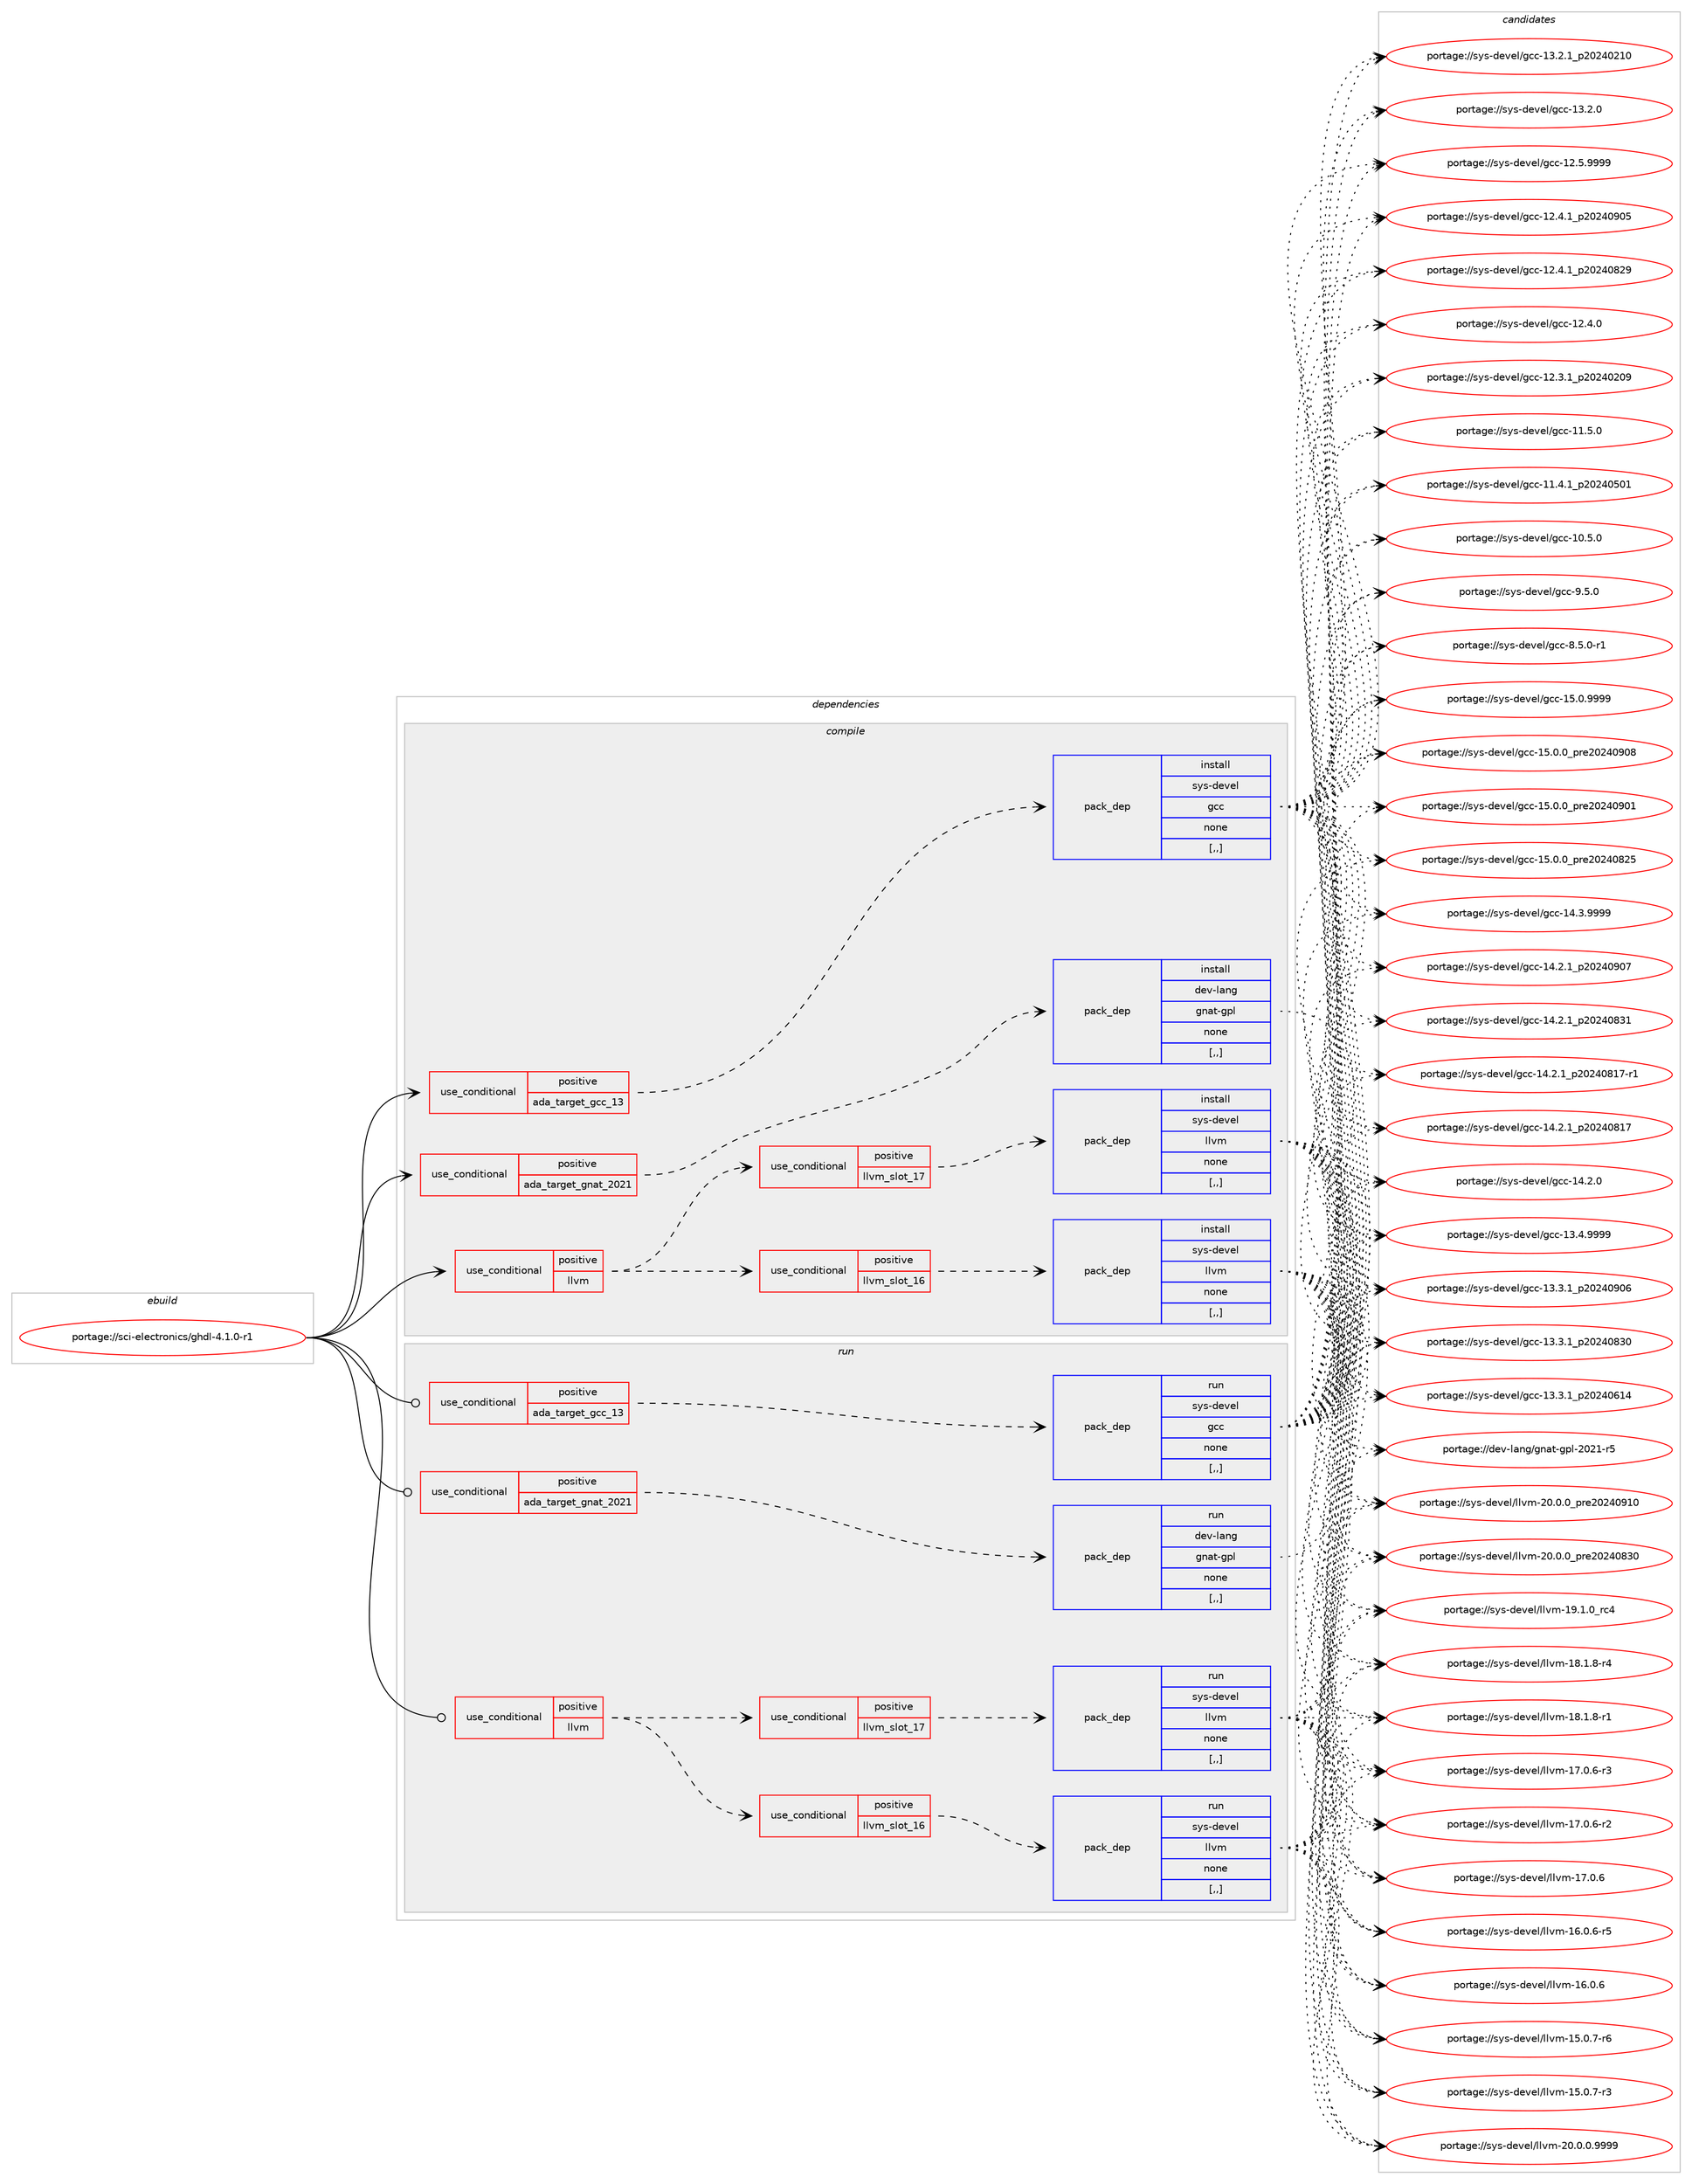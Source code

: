 digraph prolog {

# *************
# Graph options
# *************

newrank=true;
concentrate=true;
compound=true;
graph [rankdir=LR,fontname=Helvetica,fontsize=10,ranksep=1.5];#, ranksep=2.5, nodesep=0.2];
edge  [arrowhead=vee];
node  [fontname=Helvetica,fontsize=10];

# **********
# The ebuild
# **********

subgraph cluster_leftcol {
color=gray;
label=<<i>ebuild</i>>;
id [label="portage://sci-electronics/ghdl-4.1.0-r1", color=red, width=4, href="../sci-electronics/ghdl-4.1.0-r1.svg"];
}

# ****************
# The dependencies
# ****************

subgraph cluster_midcol {
color=gray;
label=<<i>dependencies</i>>;
subgraph cluster_compile {
fillcolor="#eeeeee";
style=filled;
label=<<i>compile</i>>;
subgraph cond237937 {
dependency904177 [label=<<TABLE BORDER="0" CELLBORDER="1" CELLSPACING="0" CELLPADDING="4"><TR><TD ROWSPAN="3" CELLPADDING="10">use_conditional</TD></TR><TR><TD>positive</TD></TR><TR><TD>ada_target_gcc_13</TD></TR></TABLE>>, shape=none, color=red];
subgraph pack659658 {
dependency904178 [label=<<TABLE BORDER="0" CELLBORDER="1" CELLSPACING="0" CELLPADDING="4" WIDTH="220"><TR><TD ROWSPAN="6" CELLPADDING="30">pack_dep</TD></TR><TR><TD WIDTH="110">install</TD></TR><TR><TD>sys-devel</TD></TR><TR><TD>gcc</TD></TR><TR><TD>none</TD></TR><TR><TD>[,,]</TD></TR></TABLE>>, shape=none, color=blue];
}
dependency904177:e -> dependency904178:w [weight=20,style="dashed",arrowhead="vee"];
}
id:e -> dependency904177:w [weight=20,style="solid",arrowhead="vee"];
subgraph cond237938 {
dependency904179 [label=<<TABLE BORDER="0" CELLBORDER="1" CELLSPACING="0" CELLPADDING="4"><TR><TD ROWSPAN="3" CELLPADDING="10">use_conditional</TD></TR><TR><TD>positive</TD></TR><TR><TD>ada_target_gnat_2021</TD></TR></TABLE>>, shape=none, color=red];
subgraph pack659659 {
dependency904180 [label=<<TABLE BORDER="0" CELLBORDER="1" CELLSPACING="0" CELLPADDING="4" WIDTH="220"><TR><TD ROWSPAN="6" CELLPADDING="30">pack_dep</TD></TR><TR><TD WIDTH="110">install</TD></TR><TR><TD>dev-lang</TD></TR><TR><TD>gnat-gpl</TD></TR><TR><TD>none</TD></TR><TR><TD>[,,]</TD></TR></TABLE>>, shape=none, color=blue];
}
dependency904179:e -> dependency904180:w [weight=20,style="dashed",arrowhead="vee"];
}
id:e -> dependency904179:w [weight=20,style="solid",arrowhead="vee"];
subgraph cond237939 {
dependency904181 [label=<<TABLE BORDER="0" CELLBORDER="1" CELLSPACING="0" CELLPADDING="4"><TR><TD ROWSPAN="3" CELLPADDING="10">use_conditional</TD></TR><TR><TD>positive</TD></TR><TR><TD>llvm</TD></TR></TABLE>>, shape=none, color=red];
subgraph cond237940 {
dependency904182 [label=<<TABLE BORDER="0" CELLBORDER="1" CELLSPACING="0" CELLPADDING="4"><TR><TD ROWSPAN="3" CELLPADDING="10">use_conditional</TD></TR><TR><TD>positive</TD></TR><TR><TD>llvm_slot_16</TD></TR></TABLE>>, shape=none, color=red];
subgraph pack659660 {
dependency904183 [label=<<TABLE BORDER="0" CELLBORDER="1" CELLSPACING="0" CELLPADDING="4" WIDTH="220"><TR><TD ROWSPAN="6" CELLPADDING="30">pack_dep</TD></TR><TR><TD WIDTH="110">install</TD></TR><TR><TD>sys-devel</TD></TR><TR><TD>llvm</TD></TR><TR><TD>none</TD></TR><TR><TD>[,,]</TD></TR></TABLE>>, shape=none, color=blue];
}
dependency904182:e -> dependency904183:w [weight=20,style="dashed",arrowhead="vee"];
}
dependency904181:e -> dependency904182:w [weight=20,style="dashed",arrowhead="vee"];
subgraph cond237941 {
dependency904184 [label=<<TABLE BORDER="0" CELLBORDER="1" CELLSPACING="0" CELLPADDING="4"><TR><TD ROWSPAN="3" CELLPADDING="10">use_conditional</TD></TR><TR><TD>positive</TD></TR><TR><TD>llvm_slot_17</TD></TR></TABLE>>, shape=none, color=red];
subgraph pack659661 {
dependency904185 [label=<<TABLE BORDER="0" CELLBORDER="1" CELLSPACING="0" CELLPADDING="4" WIDTH="220"><TR><TD ROWSPAN="6" CELLPADDING="30">pack_dep</TD></TR><TR><TD WIDTH="110">install</TD></TR><TR><TD>sys-devel</TD></TR><TR><TD>llvm</TD></TR><TR><TD>none</TD></TR><TR><TD>[,,]</TD></TR></TABLE>>, shape=none, color=blue];
}
dependency904184:e -> dependency904185:w [weight=20,style="dashed",arrowhead="vee"];
}
dependency904181:e -> dependency904184:w [weight=20,style="dashed",arrowhead="vee"];
}
id:e -> dependency904181:w [weight=20,style="solid",arrowhead="vee"];
}
subgraph cluster_compileandrun {
fillcolor="#eeeeee";
style=filled;
label=<<i>compile and run</i>>;
}
subgraph cluster_run {
fillcolor="#eeeeee";
style=filled;
label=<<i>run</i>>;
subgraph cond237942 {
dependency904186 [label=<<TABLE BORDER="0" CELLBORDER="1" CELLSPACING="0" CELLPADDING="4"><TR><TD ROWSPAN="3" CELLPADDING="10">use_conditional</TD></TR><TR><TD>positive</TD></TR><TR><TD>ada_target_gcc_13</TD></TR></TABLE>>, shape=none, color=red];
subgraph pack659662 {
dependency904187 [label=<<TABLE BORDER="0" CELLBORDER="1" CELLSPACING="0" CELLPADDING="4" WIDTH="220"><TR><TD ROWSPAN="6" CELLPADDING="30">pack_dep</TD></TR><TR><TD WIDTH="110">run</TD></TR><TR><TD>sys-devel</TD></TR><TR><TD>gcc</TD></TR><TR><TD>none</TD></TR><TR><TD>[,,]</TD></TR></TABLE>>, shape=none, color=blue];
}
dependency904186:e -> dependency904187:w [weight=20,style="dashed",arrowhead="vee"];
}
id:e -> dependency904186:w [weight=20,style="solid",arrowhead="odot"];
subgraph cond237943 {
dependency904188 [label=<<TABLE BORDER="0" CELLBORDER="1" CELLSPACING="0" CELLPADDING="4"><TR><TD ROWSPAN="3" CELLPADDING="10">use_conditional</TD></TR><TR><TD>positive</TD></TR><TR><TD>ada_target_gnat_2021</TD></TR></TABLE>>, shape=none, color=red];
subgraph pack659663 {
dependency904189 [label=<<TABLE BORDER="0" CELLBORDER="1" CELLSPACING="0" CELLPADDING="4" WIDTH="220"><TR><TD ROWSPAN="6" CELLPADDING="30">pack_dep</TD></TR><TR><TD WIDTH="110">run</TD></TR><TR><TD>dev-lang</TD></TR><TR><TD>gnat-gpl</TD></TR><TR><TD>none</TD></TR><TR><TD>[,,]</TD></TR></TABLE>>, shape=none, color=blue];
}
dependency904188:e -> dependency904189:w [weight=20,style="dashed",arrowhead="vee"];
}
id:e -> dependency904188:w [weight=20,style="solid",arrowhead="odot"];
subgraph cond237944 {
dependency904190 [label=<<TABLE BORDER="0" CELLBORDER="1" CELLSPACING="0" CELLPADDING="4"><TR><TD ROWSPAN="3" CELLPADDING="10">use_conditional</TD></TR><TR><TD>positive</TD></TR><TR><TD>llvm</TD></TR></TABLE>>, shape=none, color=red];
subgraph cond237945 {
dependency904191 [label=<<TABLE BORDER="0" CELLBORDER="1" CELLSPACING="0" CELLPADDING="4"><TR><TD ROWSPAN="3" CELLPADDING="10">use_conditional</TD></TR><TR><TD>positive</TD></TR><TR><TD>llvm_slot_16</TD></TR></TABLE>>, shape=none, color=red];
subgraph pack659664 {
dependency904192 [label=<<TABLE BORDER="0" CELLBORDER="1" CELLSPACING="0" CELLPADDING="4" WIDTH="220"><TR><TD ROWSPAN="6" CELLPADDING="30">pack_dep</TD></TR><TR><TD WIDTH="110">run</TD></TR><TR><TD>sys-devel</TD></TR><TR><TD>llvm</TD></TR><TR><TD>none</TD></TR><TR><TD>[,,]</TD></TR></TABLE>>, shape=none, color=blue];
}
dependency904191:e -> dependency904192:w [weight=20,style="dashed",arrowhead="vee"];
}
dependency904190:e -> dependency904191:w [weight=20,style="dashed",arrowhead="vee"];
subgraph cond237946 {
dependency904193 [label=<<TABLE BORDER="0" CELLBORDER="1" CELLSPACING="0" CELLPADDING="4"><TR><TD ROWSPAN="3" CELLPADDING="10">use_conditional</TD></TR><TR><TD>positive</TD></TR><TR><TD>llvm_slot_17</TD></TR></TABLE>>, shape=none, color=red];
subgraph pack659665 {
dependency904194 [label=<<TABLE BORDER="0" CELLBORDER="1" CELLSPACING="0" CELLPADDING="4" WIDTH="220"><TR><TD ROWSPAN="6" CELLPADDING="30">pack_dep</TD></TR><TR><TD WIDTH="110">run</TD></TR><TR><TD>sys-devel</TD></TR><TR><TD>llvm</TD></TR><TR><TD>none</TD></TR><TR><TD>[,,]</TD></TR></TABLE>>, shape=none, color=blue];
}
dependency904193:e -> dependency904194:w [weight=20,style="dashed",arrowhead="vee"];
}
dependency904190:e -> dependency904193:w [weight=20,style="dashed",arrowhead="vee"];
}
id:e -> dependency904190:w [weight=20,style="solid",arrowhead="odot"];
}
}

# **************
# The candidates
# **************

subgraph cluster_choices {
rank=same;
color=gray;
label=<<i>candidates</i>>;

subgraph choice659658 {
color=black;
nodesep=1;
choice1151211154510010111810110847103999945495346484657575757 [label="portage://sys-devel/gcc-15.0.9999", color=red, width=4,href="../sys-devel/gcc-15.0.9999.svg"];
choice1151211154510010111810110847103999945495346484648951121141015048505248574856 [label="portage://sys-devel/gcc-15.0.0_pre20240908", color=red, width=4,href="../sys-devel/gcc-15.0.0_pre20240908.svg"];
choice1151211154510010111810110847103999945495346484648951121141015048505248574849 [label="portage://sys-devel/gcc-15.0.0_pre20240901", color=red, width=4,href="../sys-devel/gcc-15.0.0_pre20240901.svg"];
choice1151211154510010111810110847103999945495346484648951121141015048505248565053 [label="portage://sys-devel/gcc-15.0.0_pre20240825", color=red, width=4,href="../sys-devel/gcc-15.0.0_pre20240825.svg"];
choice1151211154510010111810110847103999945495246514657575757 [label="portage://sys-devel/gcc-14.3.9999", color=red, width=4,href="../sys-devel/gcc-14.3.9999.svg"];
choice1151211154510010111810110847103999945495246504649951125048505248574855 [label="portage://sys-devel/gcc-14.2.1_p20240907", color=red, width=4,href="../sys-devel/gcc-14.2.1_p20240907.svg"];
choice1151211154510010111810110847103999945495246504649951125048505248565149 [label="portage://sys-devel/gcc-14.2.1_p20240831", color=red, width=4,href="../sys-devel/gcc-14.2.1_p20240831.svg"];
choice11512111545100101118101108471039999454952465046499511250485052485649554511449 [label="portage://sys-devel/gcc-14.2.1_p20240817-r1", color=red, width=4,href="../sys-devel/gcc-14.2.1_p20240817-r1.svg"];
choice1151211154510010111810110847103999945495246504649951125048505248564955 [label="portage://sys-devel/gcc-14.2.1_p20240817", color=red, width=4,href="../sys-devel/gcc-14.2.1_p20240817.svg"];
choice1151211154510010111810110847103999945495246504648 [label="portage://sys-devel/gcc-14.2.0", color=red, width=4,href="../sys-devel/gcc-14.2.0.svg"];
choice1151211154510010111810110847103999945495146524657575757 [label="portage://sys-devel/gcc-13.4.9999", color=red, width=4,href="../sys-devel/gcc-13.4.9999.svg"];
choice1151211154510010111810110847103999945495146514649951125048505248574854 [label="portage://sys-devel/gcc-13.3.1_p20240906", color=red, width=4,href="../sys-devel/gcc-13.3.1_p20240906.svg"];
choice1151211154510010111810110847103999945495146514649951125048505248565148 [label="portage://sys-devel/gcc-13.3.1_p20240830", color=red, width=4,href="../sys-devel/gcc-13.3.1_p20240830.svg"];
choice1151211154510010111810110847103999945495146514649951125048505248544952 [label="portage://sys-devel/gcc-13.3.1_p20240614", color=red, width=4,href="../sys-devel/gcc-13.3.1_p20240614.svg"];
choice1151211154510010111810110847103999945495146504649951125048505248504948 [label="portage://sys-devel/gcc-13.2.1_p20240210", color=red, width=4,href="../sys-devel/gcc-13.2.1_p20240210.svg"];
choice1151211154510010111810110847103999945495146504648 [label="portage://sys-devel/gcc-13.2.0", color=red, width=4,href="../sys-devel/gcc-13.2.0.svg"];
choice1151211154510010111810110847103999945495046534657575757 [label="portage://sys-devel/gcc-12.5.9999", color=red, width=4,href="../sys-devel/gcc-12.5.9999.svg"];
choice1151211154510010111810110847103999945495046524649951125048505248574853 [label="portage://sys-devel/gcc-12.4.1_p20240905", color=red, width=4,href="../sys-devel/gcc-12.4.1_p20240905.svg"];
choice1151211154510010111810110847103999945495046524649951125048505248565057 [label="portage://sys-devel/gcc-12.4.1_p20240829", color=red, width=4,href="../sys-devel/gcc-12.4.1_p20240829.svg"];
choice1151211154510010111810110847103999945495046524648 [label="portage://sys-devel/gcc-12.4.0", color=red, width=4,href="../sys-devel/gcc-12.4.0.svg"];
choice1151211154510010111810110847103999945495046514649951125048505248504857 [label="portage://sys-devel/gcc-12.3.1_p20240209", color=red, width=4,href="../sys-devel/gcc-12.3.1_p20240209.svg"];
choice1151211154510010111810110847103999945494946534648 [label="portage://sys-devel/gcc-11.5.0", color=red, width=4,href="../sys-devel/gcc-11.5.0.svg"];
choice1151211154510010111810110847103999945494946524649951125048505248534849 [label="portage://sys-devel/gcc-11.4.1_p20240501", color=red, width=4,href="../sys-devel/gcc-11.4.1_p20240501.svg"];
choice1151211154510010111810110847103999945494846534648 [label="portage://sys-devel/gcc-10.5.0", color=red, width=4,href="../sys-devel/gcc-10.5.0.svg"];
choice11512111545100101118101108471039999455746534648 [label="portage://sys-devel/gcc-9.5.0", color=red, width=4,href="../sys-devel/gcc-9.5.0.svg"];
choice115121115451001011181011084710399994556465346484511449 [label="portage://sys-devel/gcc-8.5.0-r1", color=red, width=4,href="../sys-devel/gcc-8.5.0-r1.svg"];
dependency904178:e -> choice1151211154510010111810110847103999945495346484657575757:w [style=dotted,weight="100"];
dependency904178:e -> choice1151211154510010111810110847103999945495346484648951121141015048505248574856:w [style=dotted,weight="100"];
dependency904178:e -> choice1151211154510010111810110847103999945495346484648951121141015048505248574849:w [style=dotted,weight="100"];
dependency904178:e -> choice1151211154510010111810110847103999945495346484648951121141015048505248565053:w [style=dotted,weight="100"];
dependency904178:e -> choice1151211154510010111810110847103999945495246514657575757:w [style=dotted,weight="100"];
dependency904178:e -> choice1151211154510010111810110847103999945495246504649951125048505248574855:w [style=dotted,weight="100"];
dependency904178:e -> choice1151211154510010111810110847103999945495246504649951125048505248565149:w [style=dotted,weight="100"];
dependency904178:e -> choice11512111545100101118101108471039999454952465046499511250485052485649554511449:w [style=dotted,weight="100"];
dependency904178:e -> choice1151211154510010111810110847103999945495246504649951125048505248564955:w [style=dotted,weight="100"];
dependency904178:e -> choice1151211154510010111810110847103999945495246504648:w [style=dotted,weight="100"];
dependency904178:e -> choice1151211154510010111810110847103999945495146524657575757:w [style=dotted,weight="100"];
dependency904178:e -> choice1151211154510010111810110847103999945495146514649951125048505248574854:w [style=dotted,weight="100"];
dependency904178:e -> choice1151211154510010111810110847103999945495146514649951125048505248565148:w [style=dotted,weight="100"];
dependency904178:e -> choice1151211154510010111810110847103999945495146514649951125048505248544952:w [style=dotted,weight="100"];
dependency904178:e -> choice1151211154510010111810110847103999945495146504649951125048505248504948:w [style=dotted,weight="100"];
dependency904178:e -> choice1151211154510010111810110847103999945495146504648:w [style=dotted,weight="100"];
dependency904178:e -> choice1151211154510010111810110847103999945495046534657575757:w [style=dotted,weight="100"];
dependency904178:e -> choice1151211154510010111810110847103999945495046524649951125048505248574853:w [style=dotted,weight="100"];
dependency904178:e -> choice1151211154510010111810110847103999945495046524649951125048505248565057:w [style=dotted,weight="100"];
dependency904178:e -> choice1151211154510010111810110847103999945495046524648:w [style=dotted,weight="100"];
dependency904178:e -> choice1151211154510010111810110847103999945495046514649951125048505248504857:w [style=dotted,weight="100"];
dependency904178:e -> choice1151211154510010111810110847103999945494946534648:w [style=dotted,weight="100"];
dependency904178:e -> choice1151211154510010111810110847103999945494946524649951125048505248534849:w [style=dotted,weight="100"];
dependency904178:e -> choice1151211154510010111810110847103999945494846534648:w [style=dotted,weight="100"];
dependency904178:e -> choice11512111545100101118101108471039999455746534648:w [style=dotted,weight="100"];
dependency904178:e -> choice115121115451001011181011084710399994556465346484511449:w [style=dotted,weight="100"];
}
subgraph choice659659 {
color=black;
nodesep=1;
choice100101118451089711010347103110971164510311210845504850494511453 [label="portage://dev-lang/gnat-gpl-2021-r5", color=red, width=4,href="../dev-lang/gnat-gpl-2021-r5.svg"];
dependency904180:e -> choice100101118451089711010347103110971164510311210845504850494511453:w [style=dotted,weight="100"];
}
subgraph choice659660 {
color=black;
nodesep=1;
choice1151211154510010111810110847108108118109455048464846484657575757 [label="portage://sys-devel/llvm-20.0.0.9999", color=red, width=4,href="../sys-devel/llvm-20.0.0.9999.svg"];
choice115121115451001011181011084710810811810945504846484648951121141015048505248574948 [label="portage://sys-devel/llvm-20.0.0_pre20240910", color=red, width=4,href="../sys-devel/llvm-20.0.0_pre20240910.svg"];
choice115121115451001011181011084710810811810945504846484648951121141015048505248565148 [label="portage://sys-devel/llvm-20.0.0_pre20240830", color=red, width=4,href="../sys-devel/llvm-20.0.0_pre20240830.svg"];
choice115121115451001011181011084710810811810945495746494648951149952 [label="portage://sys-devel/llvm-19.1.0_rc4", color=red, width=4,href="../sys-devel/llvm-19.1.0_rc4.svg"];
choice1151211154510010111810110847108108118109454956464946564511452 [label="portage://sys-devel/llvm-18.1.8-r4", color=red, width=4,href="../sys-devel/llvm-18.1.8-r4.svg"];
choice1151211154510010111810110847108108118109454956464946564511449 [label="portage://sys-devel/llvm-18.1.8-r1", color=red, width=4,href="../sys-devel/llvm-18.1.8-r1.svg"];
choice1151211154510010111810110847108108118109454955464846544511451 [label="portage://sys-devel/llvm-17.0.6-r3", color=red, width=4,href="../sys-devel/llvm-17.0.6-r3.svg"];
choice1151211154510010111810110847108108118109454955464846544511450 [label="portage://sys-devel/llvm-17.0.6-r2", color=red, width=4,href="../sys-devel/llvm-17.0.6-r2.svg"];
choice115121115451001011181011084710810811810945495546484654 [label="portage://sys-devel/llvm-17.0.6", color=red, width=4,href="../sys-devel/llvm-17.0.6.svg"];
choice1151211154510010111810110847108108118109454954464846544511453 [label="portage://sys-devel/llvm-16.0.6-r5", color=red, width=4,href="../sys-devel/llvm-16.0.6-r5.svg"];
choice115121115451001011181011084710810811810945495446484654 [label="portage://sys-devel/llvm-16.0.6", color=red, width=4,href="../sys-devel/llvm-16.0.6.svg"];
choice1151211154510010111810110847108108118109454953464846554511454 [label="portage://sys-devel/llvm-15.0.7-r6", color=red, width=4,href="../sys-devel/llvm-15.0.7-r6.svg"];
choice1151211154510010111810110847108108118109454953464846554511451 [label="portage://sys-devel/llvm-15.0.7-r3", color=red, width=4,href="../sys-devel/llvm-15.0.7-r3.svg"];
dependency904183:e -> choice1151211154510010111810110847108108118109455048464846484657575757:w [style=dotted,weight="100"];
dependency904183:e -> choice115121115451001011181011084710810811810945504846484648951121141015048505248574948:w [style=dotted,weight="100"];
dependency904183:e -> choice115121115451001011181011084710810811810945504846484648951121141015048505248565148:w [style=dotted,weight="100"];
dependency904183:e -> choice115121115451001011181011084710810811810945495746494648951149952:w [style=dotted,weight="100"];
dependency904183:e -> choice1151211154510010111810110847108108118109454956464946564511452:w [style=dotted,weight="100"];
dependency904183:e -> choice1151211154510010111810110847108108118109454956464946564511449:w [style=dotted,weight="100"];
dependency904183:e -> choice1151211154510010111810110847108108118109454955464846544511451:w [style=dotted,weight="100"];
dependency904183:e -> choice1151211154510010111810110847108108118109454955464846544511450:w [style=dotted,weight="100"];
dependency904183:e -> choice115121115451001011181011084710810811810945495546484654:w [style=dotted,weight="100"];
dependency904183:e -> choice1151211154510010111810110847108108118109454954464846544511453:w [style=dotted,weight="100"];
dependency904183:e -> choice115121115451001011181011084710810811810945495446484654:w [style=dotted,weight="100"];
dependency904183:e -> choice1151211154510010111810110847108108118109454953464846554511454:w [style=dotted,weight="100"];
dependency904183:e -> choice1151211154510010111810110847108108118109454953464846554511451:w [style=dotted,weight="100"];
}
subgraph choice659661 {
color=black;
nodesep=1;
choice1151211154510010111810110847108108118109455048464846484657575757 [label="portage://sys-devel/llvm-20.0.0.9999", color=red, width=4,href="../sys-devel/llvm-20.0.0.9999.svg"];
choice115121115451001011181011084710810811810945504846484648951121141015048505248574948 [label="portage://sys-devel/llvm-20.0.0_pre20240910", color=red, width=4,href="../sys-devel/llvm-20.0.0_pre20240910.svg"];
choice115121115451001011181011084710810811810945504846484648951121141015048505248565148 [label="portage://sys-devel/llvm-20.0.0_pre20240830", color=red, width=4,href="../sys-devel/llvm-20.0.0_pre20240830.svg"];
choice115121115451001011181011084710810811810945495746494648951149952 [label="portage://sys-devel/llvm-19.1.0_rc4", color=red, width=4,href="../sys-devel/llvm-19.1.0_rc4.svg"];
choice1151211154510010111810110847108108118109454956464946564511452 [label="portage://sys-devel/llvm-18.1.8-r4", color=red, width=4,href="../sys-devel/llvm-18.1.8-r4.svg"];
choice1151211154510010111810110847108108118109454956464946564511449 [label="portage://sys-devel/llvm-18.1.8-r1", color=red, width=4,href="../sys-devel/llvm-18.1.8-r1.svg"];
choice1151211154510010111810110847108108118109454955464846544511451 [label="portage://sys-devel/llvm-17.0.6-r3", color=red, width=4,href="../sys-devel/llvm-17.0.6-r3.svg"];
choice1151211154510010111810110847108108118109454955464846544511450 [label="portage://sys-devel/llvm-17.0.6-r2", color=red, width=4,href="../sys-devel/llvm-17.0.6-r2.svg"];
choice115121115451001011181011084710810811810945495546484654 [label="portage://sys-devel/llvm-17.0.6", color=red, width=4,href="../sys-devel/llvm-17.0.6.svg"];
choice1151211154510010111810110847108108118109454954464846544511453 [label="portage://sys-devel/llvm-16.0.6-r5", color=red, width=4,href="../sys-devel/llvm-16.0.6-r5.svg"];
choice115121115451001011181011084710810811810945495446484654 [label="portage://sys-devel/llvm-16.0.6", color=red, width=4,href="../sys-devel/llvm-16.0.6.svg"];
choice1151211154510010111810110847108108118109454953464846554511454 [label="portage://sys-devel/llvm-15.0.7-r6", color=red, width=4,href="../sys-devel/llvm-15.0.7-r6.svg"];
choice1151211154510010111810110847108108118109454953464846554511451 [label="portage://sys-devel/llvm-15.0.7-r3", color=red, width=4,href="../sys-devel/llvm-15.0.7-r3.svg"];
dependency904185:e -> choice1151211154510010111810110847108108118109455048464846484657575757:w [style=dotted,weight="100"];
dependency904185:e -> choice115121115451001011181011084710810811810945504846484648951121141015048505248574948:w [style=dotted,weight="100"];
dependency904185:e -> choice115121115451001011181011084710810811810945504846484648951121141015048505248565148:w [style=dotted,weight="100"];
dependency904185:e -> choice115121115451001011181011084710810811810945495746494648951149952:w [style=dotted,weight="100"];
dependency904185:e -> choice1151211154510010111810110847108108118109454956464946564511452:w [style=dotted,weight="100"];
dependency904185:e -> choice1151211154510010111810110847108108118109454956464946564511449:w [style=dotted,weight="100"];
dependency904185:e -> choice1151211154510010111810110847108108118109454955464846544511451:w [style=dotted,weight="100"];
dependency904185:e -> choice1151211154510010111810110847108108118109454955464846544511450:w [style=dotted,weight="100"];
dependency904185:e -> choice115121115451001011181011084710810811810945495546484654:w [style=dotted,weight="100"];
dependency904185:e -> choice1151211154510010111810110847108108118109454954464846544511453:w [style=dotted,weight="100"];
dependency904185:e -> choice115121115451001011181011084710810811810945495446484654:w [style=dotted,weight="100"];
dependency904185:e -> choice1151211154510010111810110847108108118109454953464846554511454:w [style=dotted,weight="100"];
dependency904185:e -> choice1151211154510010111810110847108108118109454953464846554511451:w [style=dotted,weight="100"];
}
subgraph choice659662 {
color=black;
nodesep=1;
choice1151211154510010111810110847103999945495346484657575757 [label="portage://sys-devel/gcc-15.0.9999", color=red, width=4,href="../sys-devel/gcc-15.0.9999.svg"];
choice1151211154510010111810110847103999945495346484648951121141015048505248574856 [label="portage://sys-devel/gcc-15.0.0_pre20240908", color=red, width=4,href="../sys-devel/gcc-15.0.0_pre20240908.svg"];
choice1151211154510010111810110847103999945495346484648951121141015048505248574849 [label="portage://sys-devel/gcc-15.0.0_pre20240901", color=red, width=4,href="../sys-devel/gcc-15.0.0_pre20240901.svg"];
choice1151211154510010111810110847103999945495346484648951121141015048505248565053 [label="portage://sys-devel/gcc-15.0.0_pre20240825", color=red, width=4,href="../sys-devel/gcc-15.0.0_pre20240825.svg"];
choice1151211154510010111810110847103999945495246514657575757 [label="portage://sys-devel/gcc-14.3.9999", color=red, width=4,href="../sys-devel/gcc-14.3.9999.svg"];
choice1151211154510010111810110847103999945495246504649951125048505248574855 [label="portage://sys-devel/gcc-14.2.1_p20240907", color=red, width=4,href="../sys-devel/gcc-14.2.1_p20240907.svg"];
choice1151211154510010111810110847103999945495246504649951125048505248565149 [label="portage://sys-devel/gcc-14.2.1_p20240831", color=red, width=4,href="../sys-devel/gcc-14.2.1_p20240831.svg"];
choice11512111545100101118101108471039999454952465046499511250485052485649554511449 [label="portage://sys-devel/gcc-14.2.1_p20240817-r1", color=red, width=4,href="../sys-devel/gcc-14.2.1_p20240817-r1.svg"];
choice1151211154510010111810110847103999945495246504649951125048505248564955 [label="portage://sys-devel/gcc-14.2.1_p20240817", color=red, width=4,href="../sys-devel/gcc-14.2.1_p20240817.svg"];
choice1151211154510010111810110847103999945495246504648 [label="portage://sys-devel/gcc-14.2.0", color=red, width=4,href="../sys-devel/gcc-14.2.0.svg"];
choice1151211154510010111810110847103999945495146524657575757 [label="portage://sys-devel/gcc-13.4.9999", color=red, width=4,href="../sys-devel/gcc-13.4.9999.svg"];
choice1151211154510010111810110847103999945495146514649951125048505248574854 [label="portage://sys-devel/gcc-13.3.1_p20240906", color=red, width=4,href="../sys-devel/gcc-13.3.1_p20240906.svg"];
choice1151211154510010111810110847103999945495146514649951125048505248565148 [label="portage://sys-devel/gcc-13.3.1_p20240830", color=red, width=4,href="../sys-devel/gcc-13.3.1_p20240830.svg"];
choice1151211154510010111810110847103999945495146514649951125048505248544952 [label="portage://sys-devel/gcc-13.3.1_p20240614", color=red, width=4,href="../sys-devel/gcc-13.3.1_p20240614.svg"];
choice1151211154510010111810110847103999945495146504649951125048505248504948 [label="portage://sys-devel/gcc-13.2.1_p20240210", color=red, width=4,href="../sys-devel/gcc-13.2.1_p20240210.svg"];
choice1151211154510010111810110847103999945495146504648 [label="portage://sys-devel/gcc-13.2.0", color=red, width=4,href="../sys-devel/gcc-13.2.0.svg"];
choice1151211154510010111810110847103999945495046534657575757 [label="portage://sys-devel/gcc-12.5.9999", color=red, width=4,href="../sys-devel/gcc-12.5.9999.svg"];
choice1151211154510010111810110847103999945495046524649951125048505248574853 [label="portage://sys-devel/gcc-12.4.1_p20240905", color=red, width=4,href="../sys-devel/gcc-12.4.1_p20240905.svg"];
choice1151211154510010111810110847103999945495046524649951125048505248565057 [label="portage://sys-devel/gcc-12.4.1_p20240829", color=red, width=4,href="../sys-devel/gcc-12.4.1_p20240829.svg"];
choice1151211154510010111810110847103999945495046524648 [label="portage://sys-devel/gcc-12.4.0", color=red, width=4,href="../sys-devel/gcc-12.4.0.svg"];
choice1151211154510010111810110847103999945495046514649951125048505248504857 [label="portage://sys-devel/gcc-12.3.1_p20240209", color=red, width=4,href="../sys-devel/gcc-12.3.1_p20240209.svg"];
choice1151211154510010111810110847103999945494946534648 [label="portage://sys-devel/gcc-11.5.0", color=red, width=4,href="../sys-devel/gcc-11.5.0.svg"];
choice1151211154510010111810110847103999945494946524649951125048505248534849 [label="portage://sys-devel/gcc-11.4.1_p20240501", color=red, width=4,href="../sys-devel/gcc-11.4.1_p20240501.svg"];
choice1151211154510010111810110847103999945494846534648 [label="portage://sys-devel/gcc-10.5.0", color=red, width=4,href="../sys-devel/gcc-10.5.0.svg"];
choice11512111545100101118101108471039999455746534648 [label="portage://sys-devel/gcc-9.5.0", color=red, width=4,href="../sys-devel/gcc-9.5.0.svg"];
choice115121115451001011181011084710399994556465346484511449 [label="portage://sys-devel/gcc-8.5.0-r1", color=red, width=4,href="../sys-devel/gcc-8.5.0-r1.svg"];
dependency904187:e -> choice1151211154510010111810110847103999945495346484657575757:w [style=dotted,weight="100"];
dependency904187:e -> choice1151211154510010111810110847103999945495346484648951121141015048505248574856:w [style=dotted,weight="100"];
dependency904187:e -> choice1151211154510010111810110847103999945495346484648951121141015048505248574849:w [style=dotted,weight="100"];
dependency904187:e -> choice1151211154510010111810110847103999945495346484648951121141015048505248565053:w [style=dotted,weight="100"];
dependency904187:e -> choice1151211154510010111810110847103999945495246514657575757:w [style=dotted,weight="100"];
dependency904187:e -> choice1151211154510010111810110847103999945495246504649951125048505248574855:w [style=dotted,weight="100"];
dependency904187:e -> choice1151211154510010111810110847103999945495246504649951125048505248565149:w [style=dotted,weight="100"];
dependency904187:e -> choice11512111545100101118101108471039999454952465046499511250485052485649554511449:w [style=dotted,weight="100"];
dependency904187:e -> choice1151211154510010111810110847103999945495246504649951125048505248564955:w [style=dotted,weight="100"];
dependency904187:e -> choice1151211154510010111810110847103999945495246504648:w [style=dotted,weight="100"];
dependency904187:e -> choice1151211154510010111810110847103999945495146524657575757:w [style=dotted,weight="100"];
dependency904187:e -> choice1151211154510010111810110847103999945495146514649951125048505248574854:w [style=dotted,weight="100"];
dependency904187:e -> choice1151211154510010111810110847103999945495146514649951125048505248565148:w [style=dotted,weight="100"];
dependency904187:e -> choice1151211154510010111810110847103999945495146514649951125048505248544952:w [style=dotted,weight="100"];
dependency904187:e -> choice1151211154510010111810110847103999945495146504649951125048505248504948:w [style=dotted,weight="100"];
dependency904187:e -> choice1151211154510010111810110847103999945495146504648:w [style=dotted,weight="100"];
dependency904187:e -> choice1151211154510010111810110847103999945495046534657575757:w [style=dotted,weight="100"];
dependency904187:e -> choice1151211154510010111810110847103999945495046524649951125048505248574853:w [style=dotted,weight="100"];
dependency904187:e -> choice1151211154510010111810110847103999945495046524649951125048505248565057:w [style=dotted,weight="100"];
dependency904187:e -> choice1151211154510010111810110847103999945495046524648:w [style=dotted,weight="100"];
dependency904187:e -> choice1151211154510010111810110847103999945495046514649951125048505248504857:w [style=dotted,weight="100"];
dependency904187:e -> choice1151211154510010111810110847103999945494946534648:w [style=dotted,weight="100"];
dependency904187:e -> choice1151211154510010111810110847103999945494946524649951125048505248534849:w [style=dotted,weight="100"];
dependency904187:e -> choice1151211154510010111810110847103999945494846534648:w [style=dotted,weight="100"];
dependency904187:e -> choice11512111545100101118101108471039999455746534648:w [style=dotted,weight="100"];
dependency904187:e -> choice115121115451001011181011084710399994556465346484511449:w [style=dotted,weight="100"];
}
subgraph choice659663 {
color=black;
nodesep=1;
choice100101118451089711010347103110971164510311210845504850494511453 [label="portage://dev-lang/gnat-gpl-2021-r5", color=red, width=4,href="../dev-lang/gnat-gpl-2021-r5.svg"];
dependency904189:e -> choice100101118451089711010347103110971164510311210845504850494511453:w [style=dotted,weight="100"];
}
subgraph choice659664 {
color=black;
nodesep=1;
choice1151211154510010111810110847108108118109455048464846484657575757 [label="portage://sys-devel/llvm-20.0.0.9999", color=red, width=4,href="../sys-devel/llvm-20.0.0.9999.svg"];
choice115121115451001011181011084710810811810945504846484648951121141015048505248574948 [label="portage://sys-devel/llvm-20.0.0_pre20240910", color=red, width=4,href="../sys-devel/llvm-20.0.0_pre20240910.svg"];
choice115121115451001011181011084710810811810945504846484648951121141015048505248565148 [label="portage://sys-devel/llvm-20.0.0_pre20240830", color=red, width=4,href="../sys-devel/llvm-20.0.0_pre20240830.svg"];
choice115121115451001011181011084710810811810945495746494648951149952 [label="portage://sys-devel/llvm-19.1.0_rc4", color=red, width=4,href="../sys-devel/llvm-19.1.0_rc4.svg"];
choice1151211154510010111810110847108108118109454956464946564511452 [label="portage://sys-devel/llvm-18.1.8-r4", color=red, width=4,href="../sys-devel/llvm-18.1.8-r4.svg"];
choice1151211154510010111810110847108108118109454956464946564511449 [label="portage://sys-devel/llvm-18.1.8-r1", color=red, width=4,href="../sys-devel/llvm-18.1.8-r1.svg"];
choice1151211154510010111810110847108108118109454955464846544511451 [label="portage://sys-devel/llvm-17.0.6-r3", color=red, width=4,href="../sys-devel/llvm-17.0.6-r3.svg"];
choice1151211154510010111810110847108108118109454955464846544511450 [label="portage://sys-devel/llvm-17.0.6-r2", color=red, width=4,href="../sys-devel/llvm-17.0.6-r2.svg"];
choice115121115451001011181011084710810811810945495546484654 [label="portage://sys-devel/llvm-17.0.6", color=red, width=4,href="../sys-devel/llvm-17.0.6.svg"];
choice1151211154510010111810110847108108118109454954464846544511453 [label="portage://sys-devel/llvm-16.0.6-r5", color=red, width=4,href="../sys-devel/llvm-16.0.6-r5.svg"];
choice115121115451001011181011084710810811810945495446484654 [label="portage://sys-devel/llvm-16.0.6", color=red, width=4,href="../sys-devel/llvm-16.0.6.svg"];
choice1151211154510010111810110847108108118109454953464846554511454 [label="portage://sys-devel/llvm-15.0.7-r6", color=red, width=4,href="../sys-devel/llvm-15.0.7-r6.svg"];
choice1151211154510010111810110847108108118109454953464846554511451 [label="portage://sys-devel/llvm-15.0.7-r3", color=red, width=4,href="../sys-devel/llvm-15.0.7-r3.svg"];
dependency904192:e -> choice1151211154510010111810110847108108118109455048464846484657575757:w [style=dotted,weight="100"];
dependency904192:e -> choice115121115451001011181011084710810811810945504846484648951121141015048505248574948:w [style=dotted,weight="100"];
dependency904192:e -> choice115121115451001011181011084710810811810945504846484648951121141015048505248565148:w [style=dotted,weight="100"];
dependency904192:e -> choice115121115451001011181011084710810811810945495746494648951149952:w [style=dotted,weight="100"];
dependency904192:e -> choice1151211154510010111810110847108108118109454956464946564511452:w [style=dotted,weight="100"];
dependency904192:e -> choice1151211154510010111810110847108108118109454956464946564511449:w [style=dotted,weight="100"];
dependency904192:e -> choice1151211154510010111810110847108108118109454955464846544511451:w [style=dotted,weight="100"];
dependency904192:e -> choice1151211154510010111810110847108108118109454955464846544511450:w [style=dotted,weight="100"];
dependency904192:e -> choice115121115451001011181011084710810811810945495546484654:w [style=dotted,weight="100"];
dependency904192:e -> choice1151211154510010111810110847108108118109454954464846544511453:w [style=dotted,weight="100"];
dependency904192:e -> choice115121115451001011181011084710810811810945495446484654:w [style=dotted,weight="100"];
dependency904192:e -> choice1151211154510010111810110847108108118109454953464846554511454:w [style=dotted,weight="100"];
dependency904192:e -> choice1151211154510010111810110847108108118109454953464846554511451:w [style=dotted,weight="100"];
}
subgraph choice659665 {
color=black;
nodesep=1;
choice1151211154510010111810110847108108118109455048464846484657575757 [label="portage://sys-devel/llvm-20.0.0.9999", color=red, width=4,href="../sys-devel/llvm-20.0.0.9999.svg"];
choice115121115451001011181011084710810811810945504846484648951121141015048505248574948 [label="portage://sys-devel/llvm-20.0.0_pre20240910", color=red, width=4,href="../sys-devel/llvm-20.0.0_pre20240910.svg"];
choice115121115451001011181011084710810811810945504846484648951121141015048505248565148 [label="portage://sys-devel/llvm-20.0.0_pre20240830", color=red, width=4,href="../sys-devel/llvm-20.0.0_pre20240830.svg"];
choice115121115451001011181011084710810811810945495746494648951149952 [label="portage://sys-devel/llvm-19.1.0_rc4", color=red, width=4,href="../sys-devel/llvm-19.1.0_rc4.svg"];
choice1151211154510010111810110847108108118109454956464946564511452 [label="portage://sys-devel/llvm-18.1.8-r4", color=red, width=4,href="../sys-devel/llvm-18.1.8-r4.svg"];
choice1151211154510010111810110847108108118109454956464946564511449 [label="portage://sys-devel/llvm-18.1.8-r1", color=red, width=4,href="../sys-devel/llvm-18.1.8-r1.svg"];
choice1151211154510010111810110847108108118109454955464846544511451 [label="portage://sys-devel/llvm-17.0.6-r3", color=red, width=4,href="../sys-devel/llvm-17.0.6-r3.svg"];
choice1151211154510010111810110847108108118109454955464846544511450 [label="portage://sys-devel/llvm-17.0.6-r2", color=red, width=4,href="../sys-devel/llvm-17.0.6-r2.svg"];
choice115121115451001011181011084710810811810945495546484654 [label="portage://sys-devel/llvm-17.0.6", color=red, width=4,href="../sys-devel/llvm-17.0.6.svg"];
choice1151211154510010111810110847108108118109454954464846544511453 [label="portage://sys-devel/llvm-16.0.6-r5", color=red, width=4,href="../sys-devel/llvm-16.0.6-r5.svg"];
choice115121115451001011181011084710810811810945495446484654 [label="portage://sys-devel/llvm-16.0.6", color=red, width=4,href="../sys-devel/llvm-16.0.6.svg"];
choice1151211154510010111810110847108108118109454953464846554511454 [label="portage://sys-devel/llvm-15.0.7-r6", color=red, width=4,href="../sys-devel/llvm-15.0.7-r6.svg"];
choice1151211154510010111810110847108108118109454953464846554511451 [label="portage://sys-devel/llvm-15.0.7-r3", color=red, width=4,href="../sys-devel/llvm-15.0.7-r3.svg"];
dependency904194:e -> choice1151211154510010111810110847108108118109455048464846484657575757:w [style=dotted,weight="100"];
dependency904194:e -> choice115121115451001011181011084710810811810945504846484648951121141015048505248574948:w [style=dotted,weight="100"];
dependency904194:e -> choice115121115451001011181011084710810811810945504846484648951121141015048505248565148:w [style=dotted,weight="100"];
dependency904194:e -> choice115121115451001011181011084710810811810945495746494648951149952:w [style=dotted,weight="100"];
dependency904194:e -> choice1151211154510010111810110847108108118109454956464946564511452:w [style=dotted,weight="100"];
dependency904194:e -> choice1151211154510010111810110847108108118109454956464946564511449:w [style=dotted,weight="100"];
dependency904194:e -> choice1151211154510010111810110847108108118109454955464846544511451:w [style=dotted,weight="100"];
dependency904194:e -> choice1151211154510010111810110847108108118109454955464846544511450:w [style=dotted,weight="100"];
dependency904194:e -> choice115121115451001011181011084710810811810945495546484654:w [style=dotted,weight="100"];
dependency904194:e -> choice1151211154510010111810110847108108118109454954464846544511453:w [style=dotted,weight="100"];
dependency904194:e -> choice115121115451001011181011084710810811810945495446484654:w [style=dotted,weight="100"];
dependency904194:e -> choice1151211154510010111810110847108108118109454953464846554511454:w [style=dotted,weight="100"];
dependency904194:e -> choice1151211154510010111810110847108108118109454953464846554511451:w [style=dotted,weight="100"];
}
}

}

